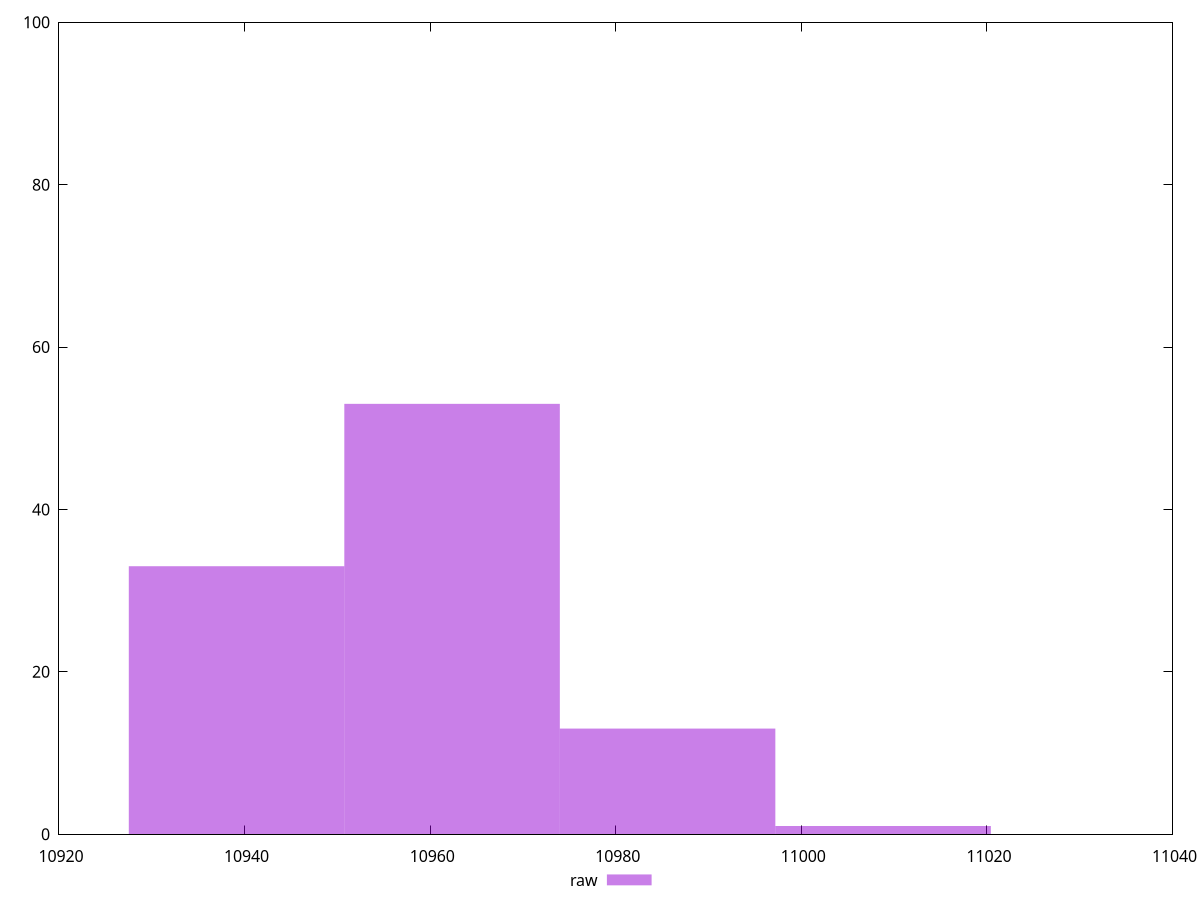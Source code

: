reset
set terminal svg size 640, 490 enhanced background rgb 'white'
set output "reprap/interactive/samples/pages+cached+nointeractive/raw/histogram.svg"

$raw <<EOF
10985.585854231296 13
10939.135174086556 33
10962.360514158927 53
11008.811194303667 1
EOF

set key outside below
set boxwidth 23.225340072370606
set yrange [0:100]
set style fill transparent solid 0.5 noborder

plot \
  $raw title "raw" with boxes, \


reset